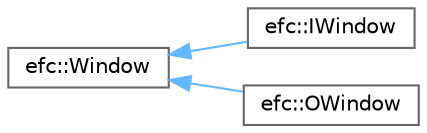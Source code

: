 digraph "Graphical Class Hierarchy"
{
 // LATEX_PDF_SIZE
  bgcolor="transparent";
  edge [fontname=Helvetica,fontsize=10,labelfontname=Helvetica,labelfontsize=10];
  node [fontname=Helvetica,fontsize=10,shape=box,height=0.2,width=0.4];
  rankdir="LR";
  Node0 [label="efc::Window",height=0.2,width=0.4,color="grey40", fillcolor="white", style="filled",URL="$classefc_1_1Window.html",tooltip="Generic class for wrapping a curses WINDOW."];
  Node0 -> Node1 [dir="back",color="steelblue1",style="solid"];
  Node1 [label="efc::IWindow",height=0.2,width=0.4,color="grey40", fillcolor="white", style="filled",URL="$classefc_1_1IWindow.html",tooltip="Window class extension for input."];
  Node0 -> Node2 [dir="back",color="steelblue1",style="solid"];
  Node2 [label="efc::OWindow",height=0.2,width=0.4,color="grey40", fillcolor="white", style="filled",URL="$classefc_1_1OWindow.html",tooltip="Window class extension for output."];
}
